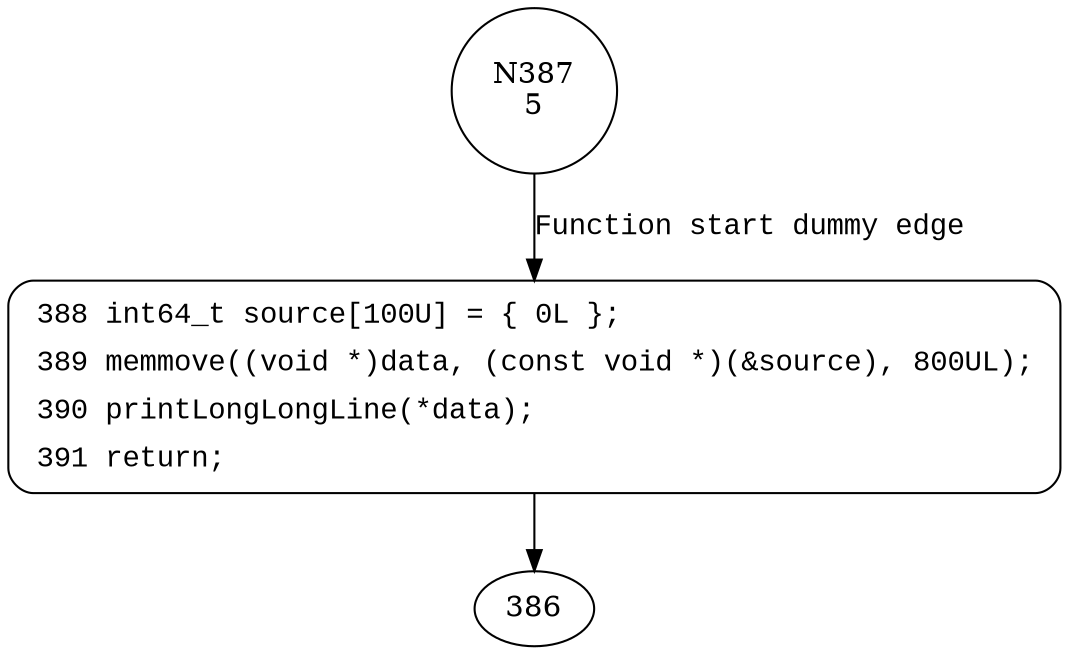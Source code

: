digraph CWE121_Stack_Based_Buffer_Overflow__CWE805_int64_t_alloca_memmove_53d_goodG2BSink {
387 [shape="circle" label="N387\n5"]
388 [shape="circle" label="N388\n4"]
388 [style="filled,bold" penwidth="1" fillcolor="white" fontname="Courier New" shape="Mrecord" label=<<table border="0" cellborder="0" cellpadding="3" bgcolor="white"><tr><td align="right">388</td><td align="left">int64_t source[100U] = &#123; 0L &#125;;</td></tr><tr><td align="right">389</td><td align="left">memmove((void *)data, (const void *)(&amp;source), 800UL);</td></tr><tr><td align="right">390</td><td align="left">printLongLongLine(*data);</td></tr><tr><td align="right">391</td><td align="left">return;</td></tr></table>>]
388 -> 386[label=""]
387 -> 388 [label="Function start dummy edge" fontname="Courier New"]
}